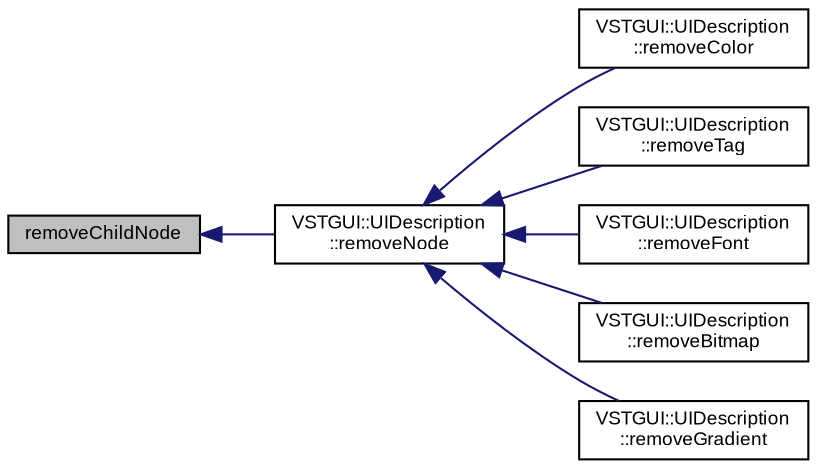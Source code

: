 digraph "removeChildNode"
{
  bgcolor="transparent";
  edge [fontname="Arial",fontsize="9",labelfontname="Arial",labelfontsize="9"];
  node [fontname="Arial",fontsize="9",shape=record];
  rankdir="LR";
  Node1 [label="removeChildNode",height=0.2,width=0.4,color="black", fillcolor="grey75", style="filled" fontcolor="black"];
  Node1 -> Node2 [dir="back",color="midnightblue",fontsize="9",style="solid",fontname="Arial"];
  Node2 [label="VSTGUI::UIDescription\l::removeNode",height=0.2,width=0.4,color="black",URL="$class_v_s_t_g_u_i_1_1_u_i_description.html#a9099af4e8c5d7e655d795a4a9bec77ed"];
  Node2 -> Node3 [dir="back",color="midnightblue",fontsize="9",style="solid",fontname="Arial"];
  Node3 [label="VSTGUI::UIDescription\l::removeColor",height=0.2,width=0.4,color="black",URL="$class_v_s_t_g_u_i_1_1_u_i_description.html#a72c5eba74b1ae5ced2956cdc2103e53f"];
  Node2 -> Node4 [dir="back",color="midnightblue",fontsize="9",style="solid",fontname="Arial"];
  Node4 [label="VSTGUI::UIDescription\l::removeTag",height=0.2,width=0.4,color="black",URL="$class_v_s_t_g_u_i_1_1_u_i_description.html#a3f8adcd729db4c5d2db6eea7d1c040d5"];
  Node2 -> Node5 [dir="back",color="midnightblue",fontsize="9",style="solid",fontname="Arial"];
  Node5 [label="VSTGUI::UIDescription\l::removeFont",height=0.2,width=0.4,color="black",URL="$class_v_s_t_g_u_i_1_1_u_i_description.html#acb1e4ec9e3fbd7ec549ddb5ece41d92f"];
  Node2 -> Node6 [dir="back",color="midnightblue",fontsize="9",style="solid",fontname="Arial"];
  Node6 [label="VSTGUI::UIDescription\l::removeBitmap",height=0.2,width=0.4,color="black",URL="$class_v_s_t_g_u_i_1_1_u_i_description.html#a3e7e83d321216ab52a187ea324be1ec2"];
  Node2 -> Node7 [dir="back",color="midnightblue",fontsize="9",style="solid",fontname="Arial"];
  Node7 [label="VSTGUI::UIDescription\l::removeGradient",height=0.2,width=0.4,color="black",URL="$class_v_s_t_g_u_i_1_1_u_i_description.html#a14fff3a195eafae8adf84a9087e178e9"];
}
